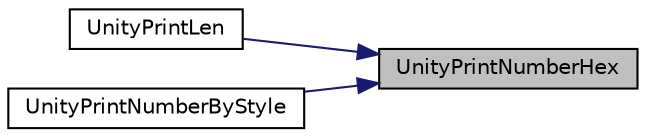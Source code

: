 digraph "UnityPrintNumberHex"
{
 // LATEX_PDF_SIZE
  edge [fontname="Helvetica",fontsize="10",labelfontname="Helvetica",labelfontsize="10"];
  node [fontname="Helvetica",fontsize="10",shape=record];
  rankdir="RL";
  Node1 [label="UnityPrintNumberHex",height=0.2,width=0.4,color="black", fillcolor="grey75", style="filled", fontcolor="black",tooltip=" "];
  Node1 -> Node2 [dir="back",color="midnightblue",fontsize="10",style="solid",fontname="Helvetica"];
  Node2 [label="UnityPrintLen",height=0.2,width=0.4,color="black", fillcolor="white", style="filled",URL="$d1/d88/a00128.html#a780817a15f2437360bd593c8fa7a1481",tooltip=" "];
  Node1 -> Node3 [dir="back",color="midnightblue",fontsize="10",style="solid",fontname="Helvetica"];
  Node3 [label="UnityPrintNumberByStyle",height=0.2,width=0.4,color="black", fillcolor="white", style="filled",URL="$d1/d88/a00128.html#a83c7c7072b2f0e3cce93e56960da46e7",tooltip=" "];
}

